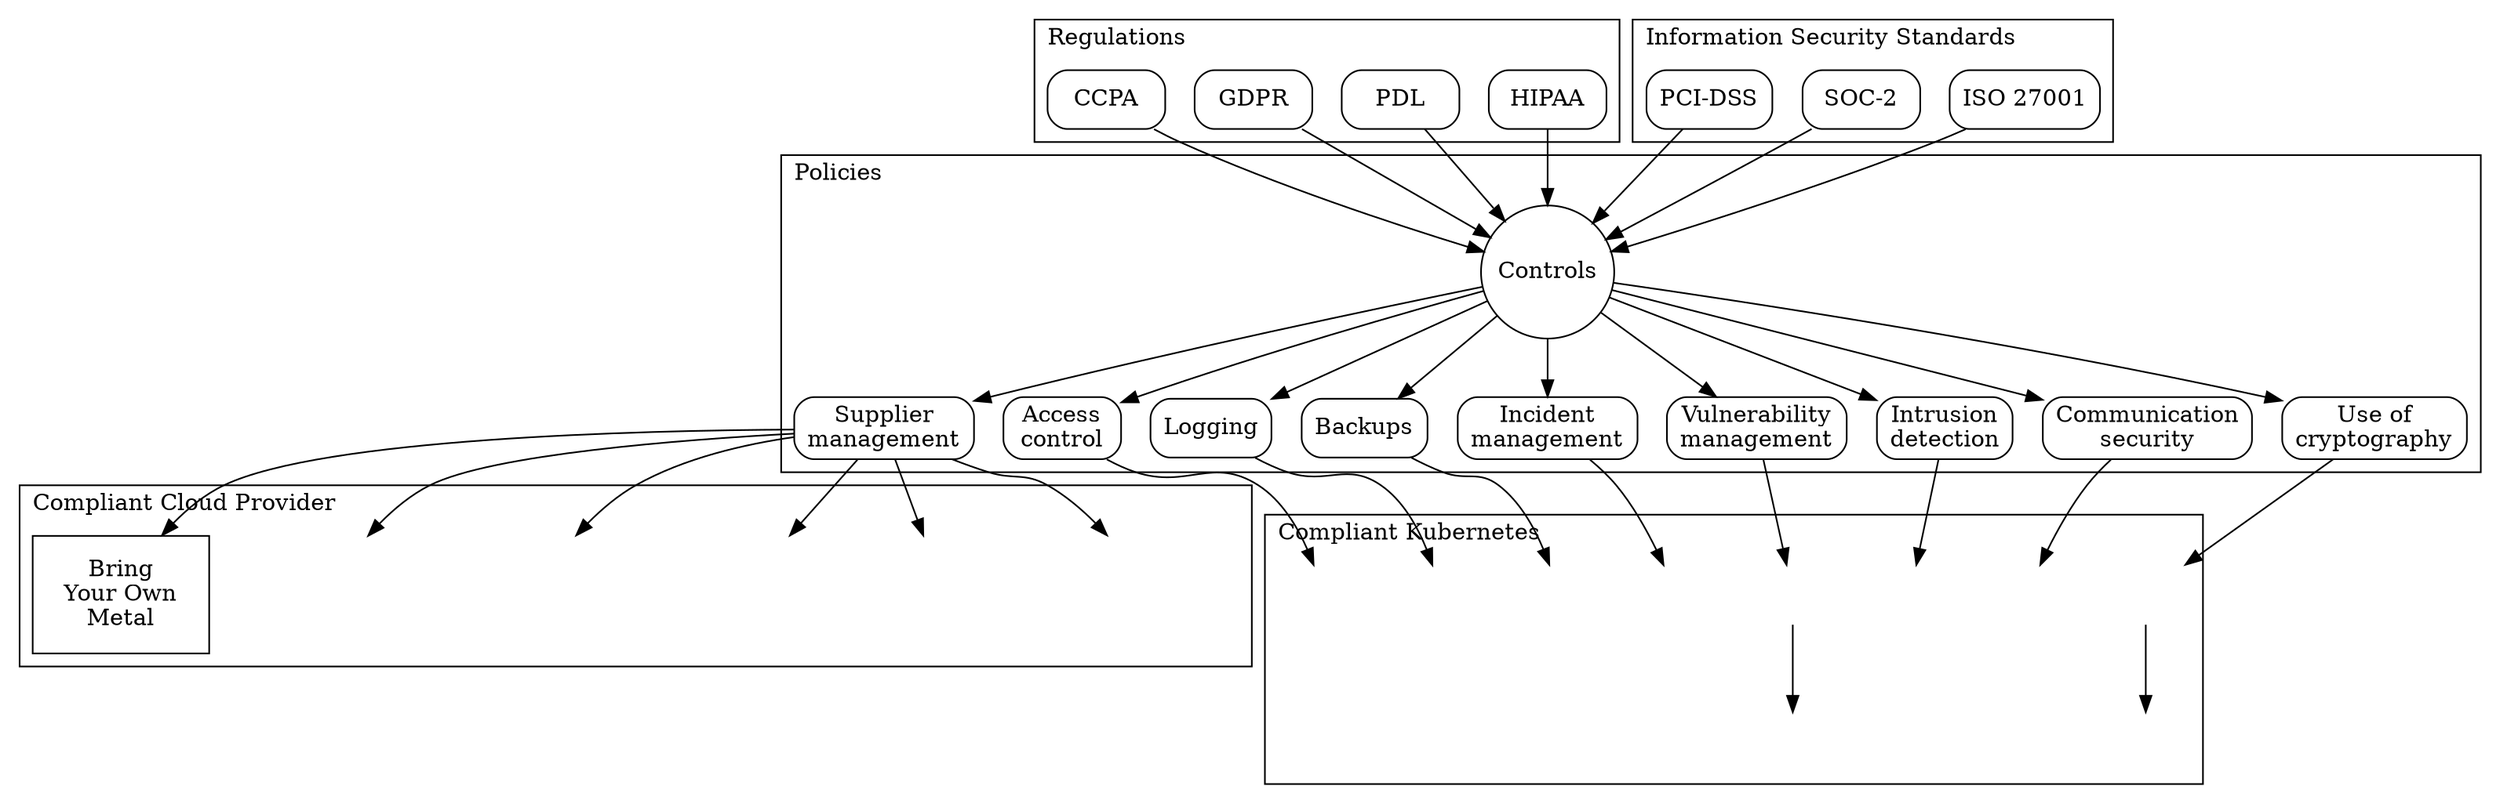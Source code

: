 digraph compliance_basics {
    graph[labeljust="l"];

    subgraph cluster_regulations {
        label="Regulations";
        node[width=1, shape=box, style=rounded];

        HIPAA
        PDL
        GDPR
        CCPA
    }

    subgraph cluster_isms {
        label="Information Security Standards"
        node[width=1, shape=box, style=rounded];

        "ISO 27001"
        "SOC-2"
        "PCI-DSS"
    }

    subgraph cluster_policies {
        label="Policies"
        node[width=1, shape=circle];

        { HIPAA, PDL, GDPR, CCPA } -> Controls
        { "ISO 27001", "PCI-DSS", "SOC-2" } -> Controls

        node[width=1, shape=box, style=rounded];
        Controls -> {
            supplier[label="Supplier\nmanagement"]
            access[label="Access\ncontrol"]
            "Logging"
            "Backups"
            incident[label="Incident\nmanagement"]
            vulnerability[label="Vulnerability\nmanagement"]
            intrusion[label="Intrusion\ndetection"]
            network[label="Communication\nsecurity"]
            crypto[label="Use of\ncryptography"]
        }
    }

    subgraph cluster_implementation {
        label="Compliant Kubernetes"

        node[shape=none, label=""];

        //supplier -> { kubernetes[image="logos/kubernetes.png",height=0.5] }
        access -> { dex[image="logos/dex.png"] }
        "Backups" -> { velero[image="logos/velero.png"] }
        "Logging" -> { elasticsearch[image="logos/elasticsearch.png"] }
        incident -> { prometheus[image="logos/prometheus.png"] }
        vulnerability
            -> { harbor[image="logos/harbor.png"] }
            -> { trivy[image="logos/trivy.png"] }
        intrusion -> { falco[image="logos/falco.png"] }
        network -> { calico[image="logos/project-calico.png"] }
        crypto
            -> { certmanager[image="logos/cert-manager.png"] }
            -> { letsencrypt[image="logos/letsencrypt.png"] }
    }

    subgraph cluster_provider {
        label="Compliant Cloud Provider"

        node[shape=none, label="", imagescale=height, width=1.5, height=1, fixedsize=true];

        supplier -> {
            aws[image="aws.svg"]
            citycloud[image="citycloud.png"]
            exoscale[image="exoscale.svg"]
            safespring[image="safespring.png"]
            vmware[image="v-mware-v-sphere.svg"]
            byom[label="Bring\nYour Own\nMetal",shape=box]
        }
    }
}
